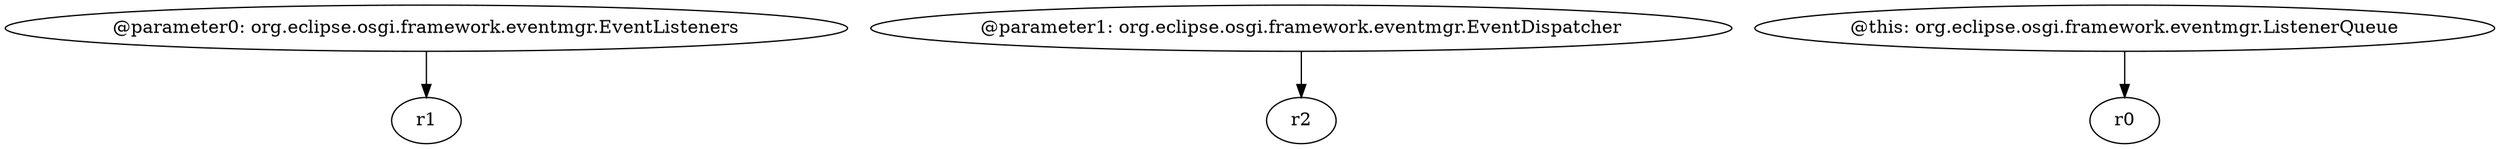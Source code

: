 digraph g {
0[label="@parameter0: org.eclipse.osgi.framework.eventmgr.EventListeners"]
1[label="r1"]
0->1[label=""]
2[label="@parameter1: org.eclipse.osgi.framework.eventmgr.EventDispatcher"]
3[label="r2"]
2->3[label=""]
4[label="@this: org.eclipse.osgi.framework.eventmgr.ListenerQueue"]
5[label="r0"]
4->5[label=""]
}
